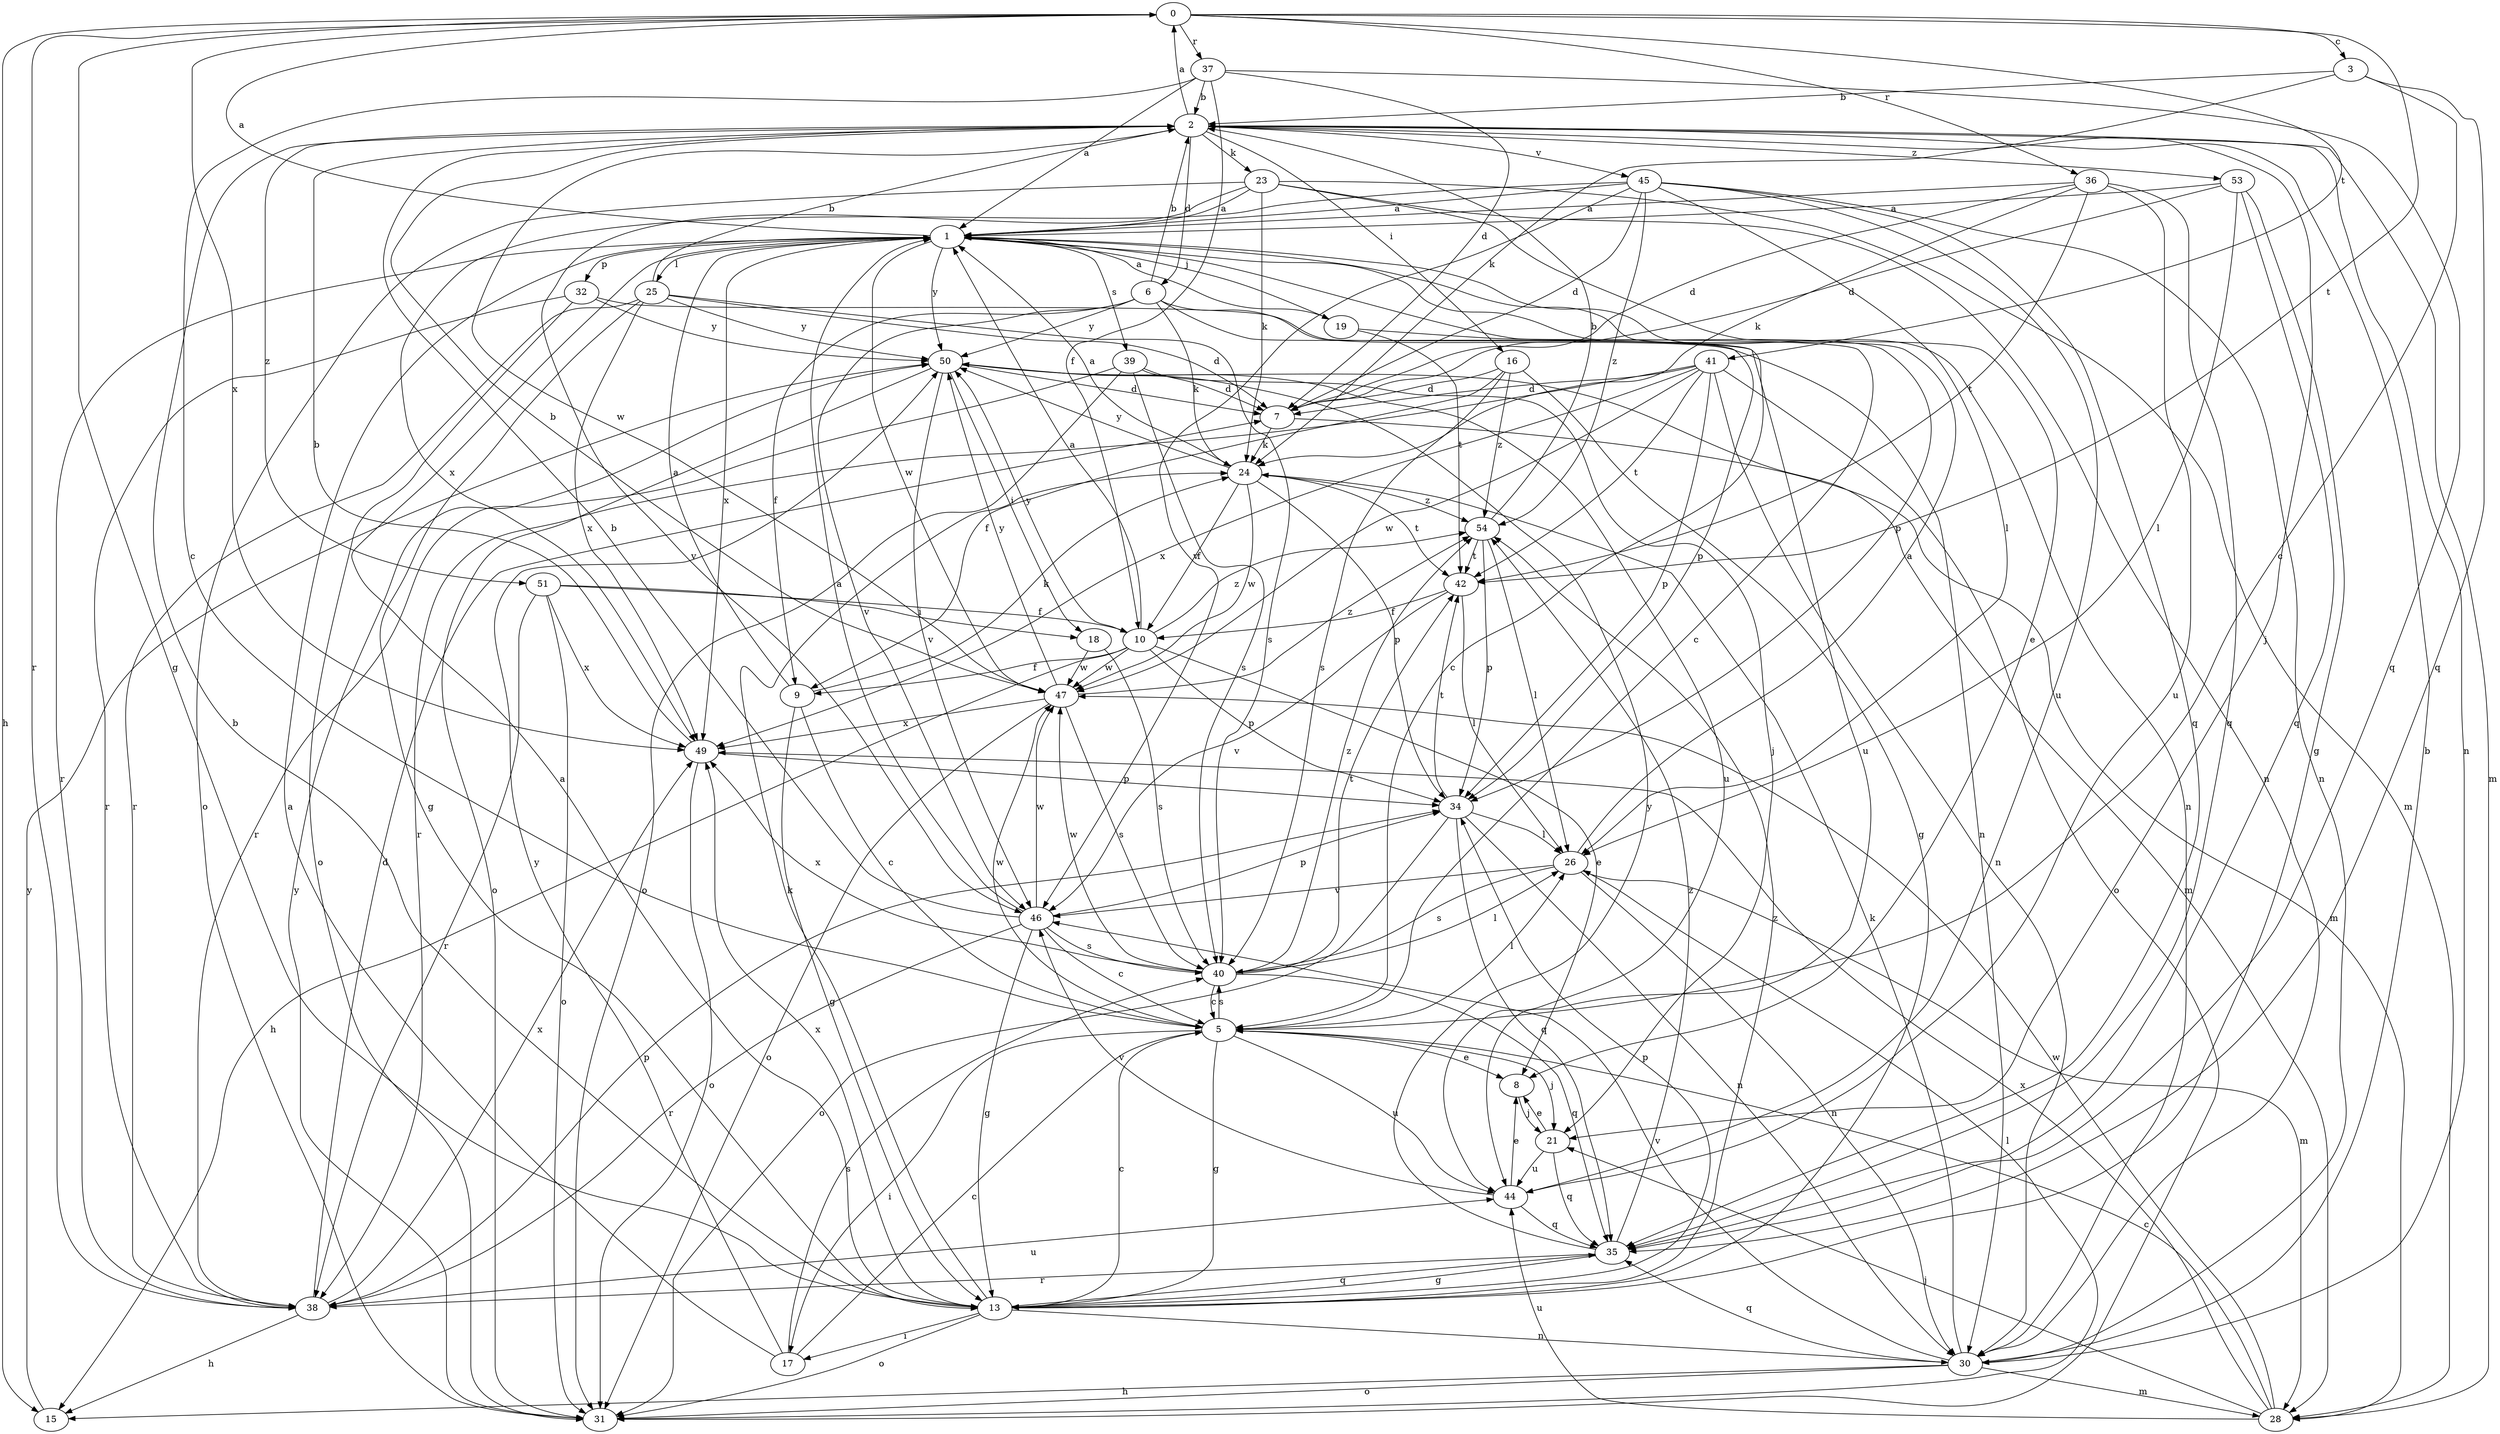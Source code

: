 strict digraph  {
0;
1;
2;
3;
5;
6;
7;
8;
9;
10;
13;
15;
16;
17;
18;
19;
21;
23;
24;
25;
26;
28;
30;
31;
32;
34;
35;
36;
37;
38;
39;
40;
41;
42;
44;
45;
46;
47;
49;
50;
51;
53;
54;
0 -> 3  [label=c];
0 -> 13  [label=g];
0 -> 15  [label=h];
0 -> 36  [label=r];
0 -> 37  [label=r];
0 -> 38  [label=r];
0 -> 41  [label=t];
0 -> 42  [label=t];
0 -> 49  [label=x];
1 -> 0  [label=a];
1 -> 5  [label=c];
1 -> 19  [label=j];
1 -> 25  [label=l];
1 -> 30  [label=n];
1 -> 32  [label=p];
1 -> 34  [label=p];
1 -> 38  [label=r];
1 -> 39  [label=s];
1 -> 47  [label=w];
1 -> 49  [label=x];
1 -> 50  [label=y];
2 -> 0  [label=a];
2 -> 6  [label=d];
2 -> 16  [label=i];
2 -> 21  [label=j];
2 -> 23  [label=k];
2 -> 28  [label=m];
2 -> 30  [label=n];
2 -> 45  [label=v];
2 -> 47  [label=w];
2 -> 51  [label=z];
2 -> 53  [label=z];
3 -> 2  [label=b];
3 -> 5  [label=c];
3 -> 24  [label=k];
3 -> 35  [label=q];
5 -> 8  [label=e];
5 -> 13  [label=g];
5 -> 17  [label=i];
5 -> 21  [label=j];
5 -> 26  [label=l];
5 -> 40  [label=s];
5 -> 44  [label=u];
5 -> 47  [label=w];
6 -> 2  [label=b];
6 -> 9  [label=f];
6 -> 24  [label=k];
6 -> 34  [label=p];
6 -> 44  [label=u];
6 -> 46  [label=v];
6 -> 50  [label=y];
7 -> 24  [label=k];
7 -> 28  [label=m];
8 -> 21  [label=j];
9 -> 1  [label=a];
9 -> 5  [label=c];
9 -> 13  [label=g];
9 -> 24  [label=k];
10 -> 1  [label=a];
10 -> 8  [label=e];
10 -> 9  [label=f];
10 -> 15  [label=h];
10 -> 34  [label=p];
10 -> 47  [label=w];
10 -> 50  [label=y];
10 -> 54  [label=z];
13 -> 1  [label=a];
13 -> 2  [label=b];
13 -> 5  [label=c];
13 -> 17  [label=i];
13 -> 24  [label=k];
13 -> 30  [label=n];
13 -> 31  [label=o];
13 -> 34  [label=p];
13 -> 35  [label=q];
13 -> 49  [label=x];
13 -> 54  [label=z];
15 -> 50  [label=y];
16 -> 7  [label=d];
16 -> 9  [label=f];
16 -> 13  [label=g];
16 -> 40  [label=s];
16 -> 54  [label=z];
17 -> 1  [label=a];
17 -> 5  [label=c];
17 -> 40  [label=s];
17 -> 50  [label=y];
18 -> 40  [label=s];
18 -> 47  [label=w];
19 -> 1  [label=a];
19 -> 5  [label=c];
19 -> 42  [label=t];
21 -> 8  [label=e];
21 -> 35  [label=q];
21 -> 44  [label=u];
23 -> 1  [label=a];
23 -> 8  [label=e];
23 -> 24  [label=k];
23 -> 28  [label=m];
23 -> 30  [label=n];
23 -> 31  [label=o];
23 -> 46  [label=v];
24 -> 1  [label=a];
24 -> 10  [label=f];
24 -> 34  [label=p];
24 -> 42  [label=t];
24 -> 47  [label=w];
24 -> 50  [label=y];
24 -> 54  [label=z];
25 -> 2  [label=b];
25 -> 7  [label=d];
25 -> 13  [label=g];
25 -> 38  [label=r];
25 -> 40  [label=s];
25 -> 49  [label=x];
25 -> 50  [label=y];
26 -> 1  [label=a];
26 -> 28  [label=m];
26 -> 30  [label=n];
26 -> 40  [label=s];
26 -> 46  [label=v];
28 -> 5  [label=c];
28 -> 21  [label=j];
28 -> 44  [label=u];
28 -> 47  [label=w];
28 -> 49  [label=x];
30 -> 2  [label=b];
30 -> 15  [label=h];
30 -> 24  [label=k];
30 -> 28  [label=m];
30 -> 31  [label=o];
30 -> 35  [label=q];
30 -> 46  [label=v];
31 -> 26  [label=l];
31 -> 50  [label=y];
32 -> 30  [label=n];
32 -> 31  [label=o];
32 -> 38  [label=r];
32 -> 50  [label=y];
34 -> 26  [label=l];
34 -> 30  [label=n];
34 -> 31  [label=o];
34 -> 35  [label=q];
34 -> 42  [label=t];
35 -> 13  [label=g];
35 -> 38  [label=r];
35 -> 50  [label=y];
35 -> 54  [label=z];
36 -> 1  [label=a];
36 -> 7  [label=d];
36 -> 24  [label=k];
36 -> 35  [label=q];
36 -> 42  [label=t];
36 -> 44  [label=u];
37 -> 1  [label=a];
37 -> 2  [label=b];
37 -> 5  [label=c];
37 -> 7  [label=d];
37 -> 10  [label=f];
37 -> 35  [label=q];
38 -> 7  [label=d];
38 -> 15  [label=h];
38 -> 34  [label=p];
38 -> 44  [label=u];
38 -> 49  [label=x];
39 -> 7  [label=d];
39 -> 21  [label=j];
39 -> 31  [label=o];
39 -> 38  [label=r];
39 -> 40  [label=s];
40 -> 5  [label=c];
40 -> 26  [label=l];
40 -> 35  [label=q];
40 -> 42  [label=t];
40 -> 47  [label=w];
40 -> 49  [label=x];
40 -> 54  [label=z];
41 -> 7  [label=d];
41 -> 30  [label=n];
41 -> 31  [label=o];
41 -> 34  [label=p];
41 -> 38  [label=r];
41 -> 42  [label=t];
41 -> 47  [label=w];
41 -> 49  [label=x];
42 -> 10  [label=f];
42 -> 26  [label=l];
42 -> 46  [label=v];
44 -> 8  [label=e];
44 -> 35  [label=q];
44 -> 46  [label=v];
45 -> 1  [label=a];
45 -> 7  [label=d];
45 -> 26  [label=l];
45 -> 30  [label=n];
45 -> 35  [label=q];
45 -> 44  [label=u];
45 -> 46  [label=v];
45 -> 49  [label=x];
45 -> 54  [label=z];
46 -> 1  [label=a];
46 -> 2  [label=b];
46 -> 5  [label=c];
46 -> 13  [label=g];
46 -> 34  [label=p];
46 -> 38  [label=r];
46 -> 40  [label=s];
46 -> 47  [label=w];
47 -> 2  [label=b];
47 -> 31  [label=o];
47 -> 40  [label=s];
47 -> 49  [label=x];
47 -> 50  [label=y];
47 -> 54  [label=z];
49 -> 2  [label=b];
49 -> 31  [label=o];
49 -> 34  [label=p];
50 -> 7  [label=d];
50 -> 18  [label=i];
50 -> 28  [label=m];
50 -> 31  [label=o];
50 -> 44  [label=u];
50 -> 46  [label=v];
51 -> 10  [label=f];
51 -> 18  [label=i];
51 -> 31  [label=o];
51 -> 38  [label=r];
51 -> 49  [label=x];
53 -> 1  [label=a];
53 -> 7  [label=d];
53 -> 13  [label=g];
53 -> 26  [label=l];
53 -> 35  [label=q];
54 -> 2  [label=b];
54 -> 26  [label=l];
54 -> 34  [label=p];
54 -> 42  [label=t];
}
